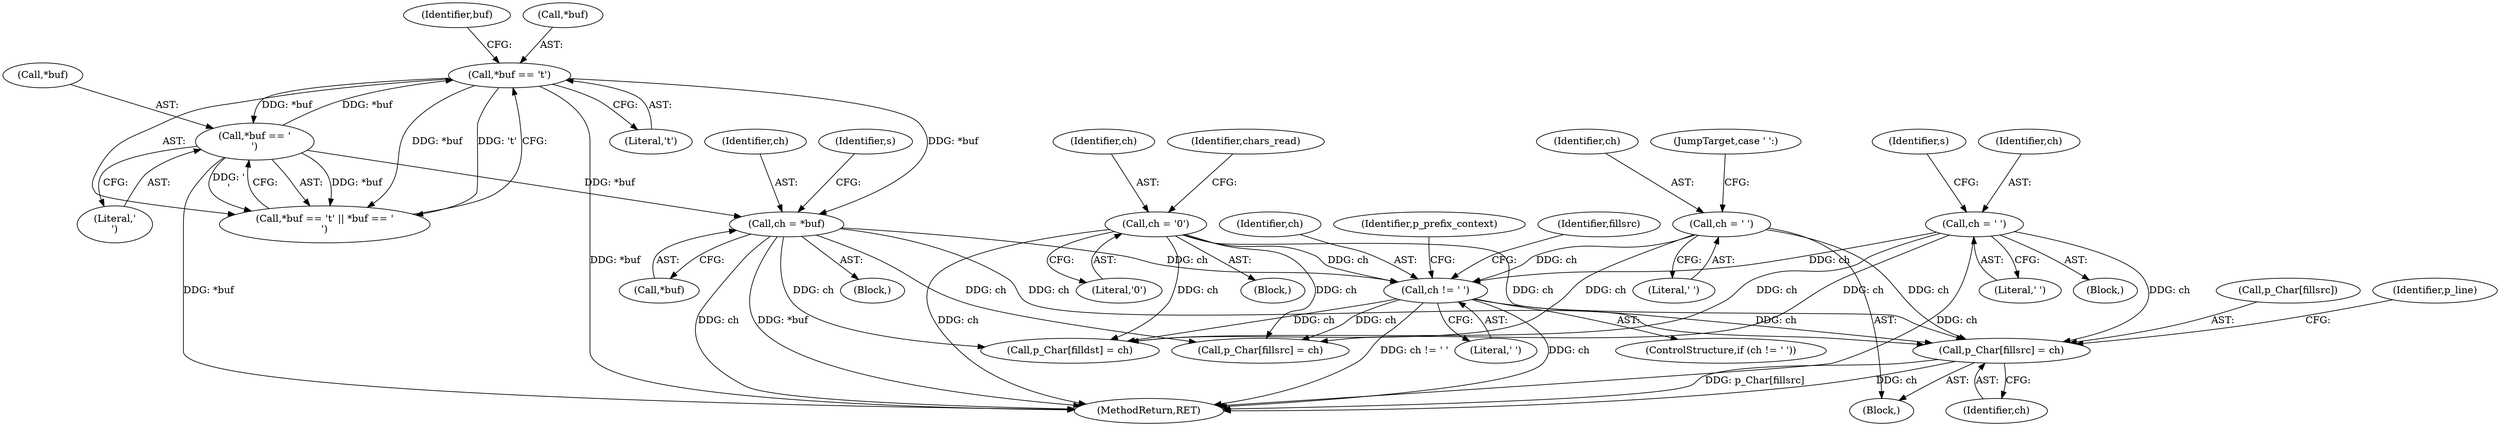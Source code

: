 digraph "0_savannah_0c08d7a902c6fdd49b704623a12d8d672ef18944@array" {
"1002037" [label="(Call,p_Char[fillsrc] = ch)"];
"1001915" [label="(Call,ch = ' ')"];
"1001554" [label="(Call,ch = '\0')"];
"1001925" [label="(Call,ch = *buf)"];
"1001906" [label="(Call,*buf == '\t')"];
"1001910" [label="(Call,*buf == '\n')"];
"1002134" [label="(Call,ch != ' ')"];
"1002002" [label="(Call,ch = ' ')"];
"1001545" [label="(Block,)"];
"1001927" [label="(Call,*buf)"];
"1001926" [label="(Identifier,ch)"];
"1001919" [label="(Identifier,s)"];
"1002772" [label="(MethodReturn,RET)"];
"1001554" [label="(Call,ch = '\0')"];
"1002111" [label="(Call,p_Char[filldst] = ch)"];
"1001915" [label="(Call,ch = ' ')"];
"1002038" [label="(Call,p_Char[fillsrc])"];
"1001917" [label="(Literal,' ')"];
"1001905" [label="(Call,*buf == '\t' || *buf == '\n')"];
"1001962" [label="(Block,)"];
"1002003" [label="(Identifier,ch)"];
"1002004" [label="(Literal,' ')"];
"1002002" [label="(Call,ch = ' ')"];
"1001930" [label="(Identifier,s)"];
"1001556" [label="(Literal,'\0')"];
"1002134" [label="(Call,ch != ' ')"];
"1001913" [label="(Literal,'\n')"];
"1001916" [label="(Identifier,ch)"];
"1002041" [label="(Identifier,ch)"];
"1001555" [label="(Identifier,ch)"];
"1002133" [label="(ControlStructure,if (ch != ' '))"];
"1002005" [label="(JumpTarget,case ' ':)"];
"1001912" [label="(Identifier,buf)"];
"1001924" [label="(Block,)"];
"1002135" [label="(Identifier,ch)"];
"1001911" [label="(Call,*buf)"];
"1001984" [label="(Call,p_Char[fillsrc] = ch)"];
"1001906" [label="(Call,*buf == '\t')"];
"1002140" [label="(Identifier,p_prefix_context)"];
"1002044" [label="(Identifier,p_line)"];
"1001910" [label="(Call,*buf == '\n')"];
"1001558" [label="(Identifier,chars_read)"];
"1001925" [label="(Call,ch = *buf)"];
"1001914" [label="(Block,)"];
"1001909" [label="(Literal,'\t')"];
"1001907" [label="(Call,*buf)"];
"1002037" [label="(Call,p_Char[fillsrc] = ch)"];
"1001863" [label="(Identifier,fillsrc)"];
"1002136" [label="(Literal,' ')"];
"1002037" -> "1001962"  [label="AST: "];
"1002037" -> "1002041"  [label="CFG: "];
"1002038" -> "1002037"  [label="AST: "];
"1002041" -> "1002037"  [label="AST: "];
"1002044" -> "1002037"  [label="CFG: "];
"1002037" -> "1002772"  [label="DDG: p_Char[fillsrc]"];
"1002037" -> "1002772"  [label="DDG: ch"];
"1001915" -> "1002037"  [label="DDG: ch"];
"1001554" -> "1002037"  [label="DDG: ch"];
"1001925" -> "1002037"  [label="DDG: ch"];
"1002134" -> "1002037"  [label="DDG: ch"];
"1002002" -> "1002037"  [label="DDG: ch"];
"1001915" -> "1001914"  [label="AST: "];
"1001915" -> "1001917"  [label="CFG: "];
"1001916" -> "1001915"  [label="AST: "];
"1001917" -> "1001915"  [label="AST: "];
"1001919" -> "1001915"  [label="CFG: "];
"1001915" -> "1002772"  [label="DDG: ch"];
"1001915" -> "1001984"  [label="DDG: ch"];
"1001915" -> "1002111"  [label="DDG: ch"];
"1001915" -> "1002134"  [label="DDG: ch"];
"1001554" -> "1001545"  [label="AST: "];
"1001554" -> "1001556"  [label="CFG: "];
"1001555" -> "1001554"  [label="AST: "];
"1001556" -> "1001554"  [label="AST: "];
"1001558" -> "1001554"  [label="CFG: "];
"1001554" -> "1002772"  [label="DDG: ch"];
"1001554" -> "1001984"  [label="DDG: ch"];
"1001554" -> "1002111"  [label="DDG: ch"];
"1001554" -> "1002134"  [label="DDG: ch"];
"1001925" -> "1001924"  [label="AST: "];
"1001925" -> "1001927"  [label="CFG: "];
"1001926" -> "1001925"  [label="AST: "];
"1001927" -> "1001925"  [label="AST: "];
"1001930" -> "1001925"  [label="CFG: "];
"1001925" -> "1002772"  [label="DDG: ch"];
"1001925" -> "1002772"  [label="DDG: *buf"];
"1001906" -> "1001925"  [label="DDG: *buf"];
"1001910" -> "1001925"  [label="DDG: *buf"];
"1001925" -> "1001984"  [label="DDG: ch"];
"1001925" -> "1002111"  [label="DDG: ch"];
"1001925" -> "1002134"  [label="DDG: ch"];
"1001906" -> "1001905"  [label="AST: "];
"1001906" -> "1001909"  [label="CFG: "];
"1001907" -> "1001906"  [label="AST: "];
"1001909" -> "1001906"  [label="AST: "];
"1001912" -> "1001906"  [label="CFG: "];
"1001905" -> "1001906"  [label="CFG: "];
"1001906" -> "1002772"  [label="DDG: *buf"];
"1001906" -> "1001905"  [label="DDG: *buf"];
"1001906" -> "1001905"  [label="DDG: '\t'"];
"1001910" -> "1001906"  [label="DDG: *buf"];
"1001906" -> "1001910"  [label="DDG: *buf"];
"1001910" -> "1001905"  [label="AST: "];
"1001910" -> "1001913"  [label="CFG: "];
"1001911" -> "1001910"  [label="AST: "];
"1001913" -> "1001910"  [label="AST: "];
"1001905" -> "1001910"  [label="CFG: "];
"1001910" -> "1002772"  [label="DDG: *buf"];
"1001910" -> "1001905"  [label="DDG: *buf"];
"1001910" -> "1001905"  [label="DDG: '\n'"];
"1002134" -> "1002133"  [label="AST: "];
"1002134" -> "1002136"  [label="CFG: "];
"1002135" -> "1002134"  [label="AST: "];
"1002136" -> "1002134"  [label="AST: "];
"1001863" -> "1002134"  [label="CFG: "];
"1002140" -> "1002134"  [label="CFG: "];
"1002134" -> "1002772"  [label="DDG: ch != ' '"];
"1002134" -> "1002772"  [label="DDG: ch"];
"1002134" -> "1001984"  [label="DDG: ch"];
"1002134" -> "1002111"  [label="DDG: ch"];
"1002002" -> "1002134"  [label="DDG: ch"];
"1002002" -> "1001962"  [label="AST: "];
"1002002" -> "1002004"  [label="CFG: "];
"1002003" -> "1002002"  [label="AST: "];
"1002004" -> "1002002"  [label="AST: "];
"1002005" -> "1002002"  [label="CFG: "];
"1002002" -> "1002111"  [label="DDG: ch"];
}
